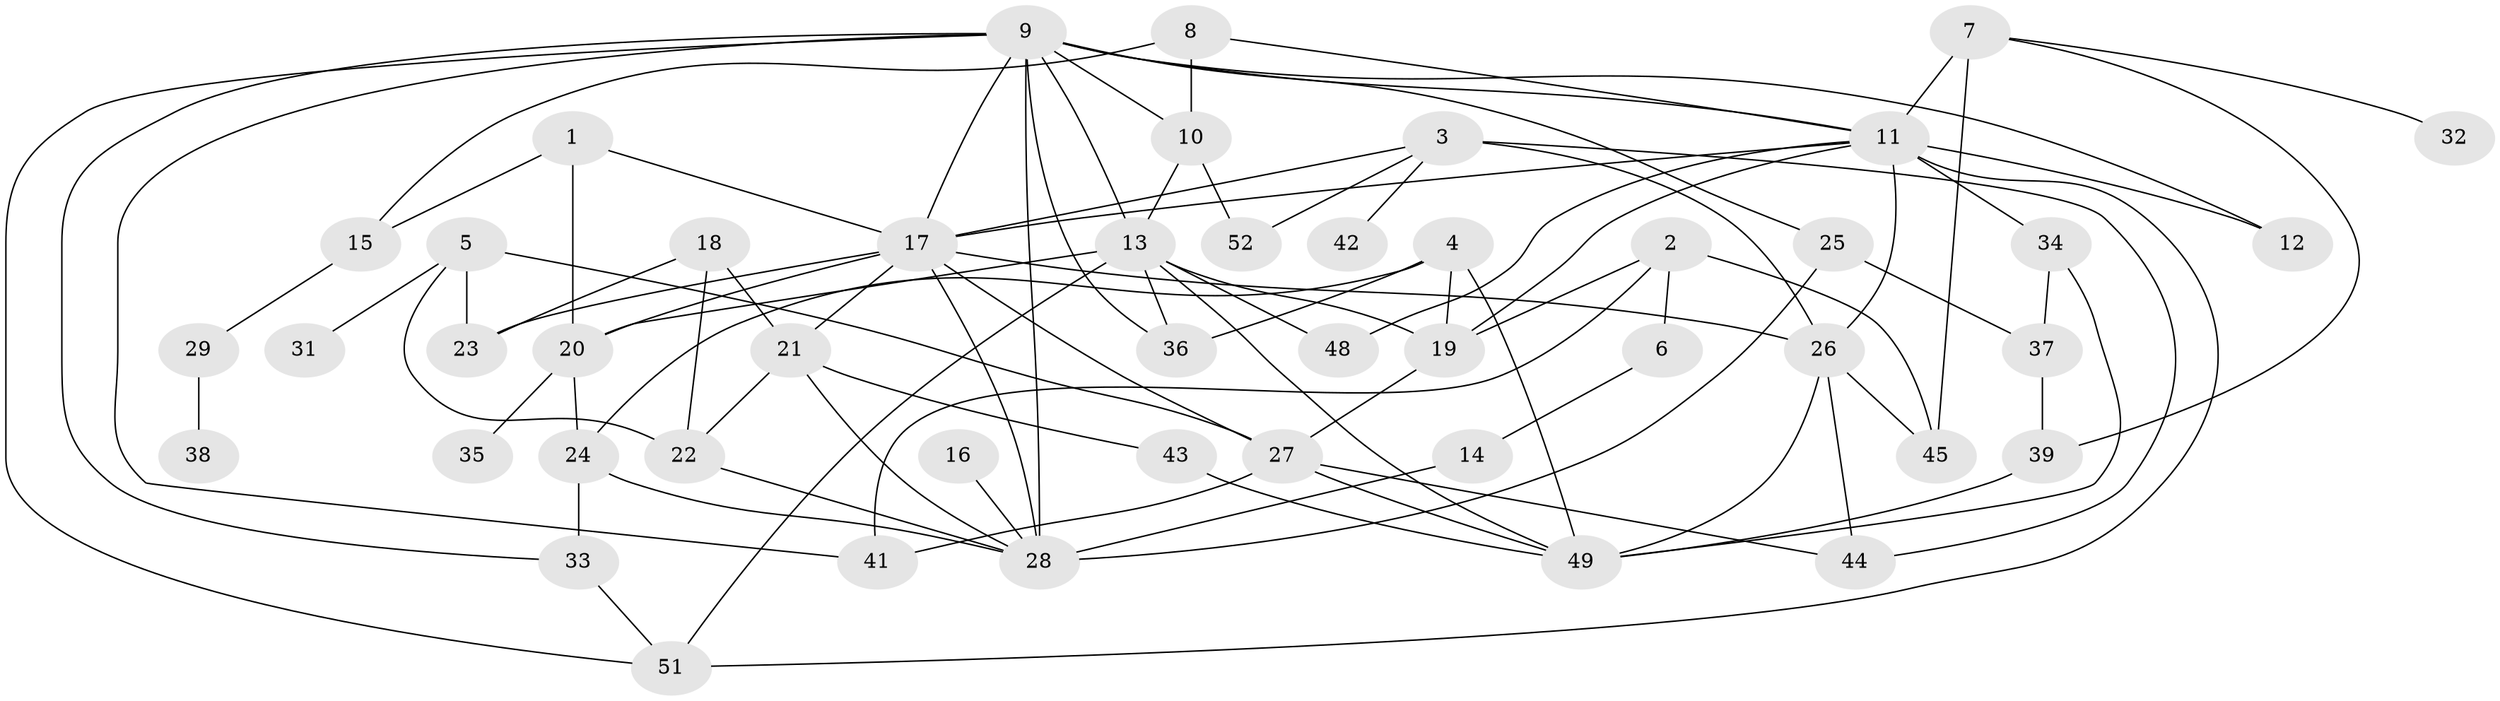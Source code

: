 // original degree distribution, {1: 0.1553398058252427, 3: 0.22330097087378642, 2: 0.22330097087378642, 5: 0.10679611650485436, 4: 0.1941747572815534, 9: 0.019417475728155338, 8: 0.009708737864077669, 0: 0.04854368932038835, 6: 0.019417475728155338}
// Generated by graph-tools (version 1.1) at 2025/33/03/09/25 02:33:24]
// undirected, 47 vertices, 90 edges
graph export_dot {
graph [start="1"]
  node [color=gray90,style=filled];
  1;
  2;
  3;
  4;
  5;
  6;
  7;
  8;
  9;
  10;
  11;
  12;
  13;
  14;
  15;
  16;
  17;
  18;
  19;
  20;
  21;
  22;
  23;
  24;
  25;
  26;
  27;
  28;
  29;
  31;
  32;
  33;
  34;
  35;
  36;
  37;
  38;
  39;
  41;
  42;
  43;
  44;
  45;
  48;
  49;
  51;
  52;
  1 -- 15 [weight=1.0];
  1 -- 17 [weight=1.0];
  1 -- 20 [weight=1.0];
  2 -- 6 [weight=2.0];
  2 -- 19 [weight=1.0];
  2 -- 41 [weight=1.0];
  2 -- 45 [weight=1.0];
  3 -- 17 [weight=1.0];
  3 -- 26 [weight=2.0];
  3 -- 42 [weight=1.0];
  3 -- 44 [weight=1.0];
  3 -- 52 [weight=1.0];
  4 -- 19 [weight=1.0];
  4 -- 24 [weight=1.0];
  4 -- 36 [weight=1.0];
  4 -- 49 [weight=1.0];
  5 -- 22 [weight=1.0];
  5 -- 23 [weight=1.0];
  5 -- 27 [weight=1.0];
  5 -- 31 [weight=1.0];
  6 -- 14 [weight=1.0];
  7 -- 11 [weight=2.0];
  7 -- 32 [weight=1.0];
  7 -- 39 [weight=1.0];
  7 -- 45 [weight=1.0];
  8 -- 10 [weight=1.0];
  8 -- 11 [weight=1.0];
  8 -- 15 [weight=1.0];
  9 -- 10 [weight=1.0];
  9 -- 11 [weight=1.0];
  9 -- 12 [weight=1.0];
  9 -- 13 [weight=1.0];
  9 -- 17 [weight=2.0];
  9 -- 25 [weight=1.0];
  9 -- 28 [weight=1.0];
  9 -- 33 [weight=1.0];
  9 -- 36 [weight=1.0];
  9 -- 41 [weight=1.0];
  9 -- 51 [weight=1.0];
  10 -- 13 [weight=3.0];
  10 -- 52 [weight=1.0];
  11 -- 12 [weight=2.0];
  11 -- 17 [weight=2.0];
  11 -- 19 [weight=1.0];
  11 -- 26 [weight=1.0];
  11 -- 34 [weight=1.0];
  11 -- 48 [weight=1.0];
  11 -- 51 [weight=1.0];
  13 -- 19 [weight=1.0];
  13 -- 20 [weight=1.0];
  13 -- 36 [weight=1.0];
  13 -- 48 [weight=1.0];
  13 -- 49 [weight=1.0];
  13 -- 51 [weight=1.0];
  14 -- 28 [weight=1.0];
  15 -- 29 [weight=1.0];
  16 -- 28 [weight=1.0];
  17 -- 20 [weight=1.0];
  17 -- 21 [weight=1.0];
  17 -- 23 [weight=1.0];
  17 -- 26 [weight=1.0];
  17 -- 27 [weight=1.0];
  17 -- 28 [weight=2.0];
  18 -- 21 [weight=1.0];
  18 -- 22 [weight=1.0];
  18 -- 23 [weight=1.0];
  19 -- 27 [weight=1.0];
  20 -- 24 [weight=1.0];
  20 -- 35 [weight=1.0];
  21 -- 22 [weight=1.0];
  21 -- 28 [weight=1.0];
  21 -- 43 [weight=1.0];
  22 -- 28 [weight=1.0];
  24 -- 28 [weight=1.0];
  24 -- 33 [weight=1.0];
  25 -- 28 [weight=1.0];
  25 -- 37 [weight=1.0];
  26 -- 44 [weight=1.0];
  26 -- 45 [weight=1.0];
  26 -- 49 [weight=2.0];
  27 -- 41 [weight=1.0];
  27 -- 44 [weight=1.0];
  27 -- 49 [weight=2.0];
  29 -- 38 [weight=1.0];
  33 -- 51 [weight=1.0];
  34 -- 37 [weight=1.0];
  34 -- 49 [weight=1.0];
  37 -- 39 [weight=1.0];
  39 -- 49 [weight=1.0];
  43 -- 49 [weight=1.0];
}
